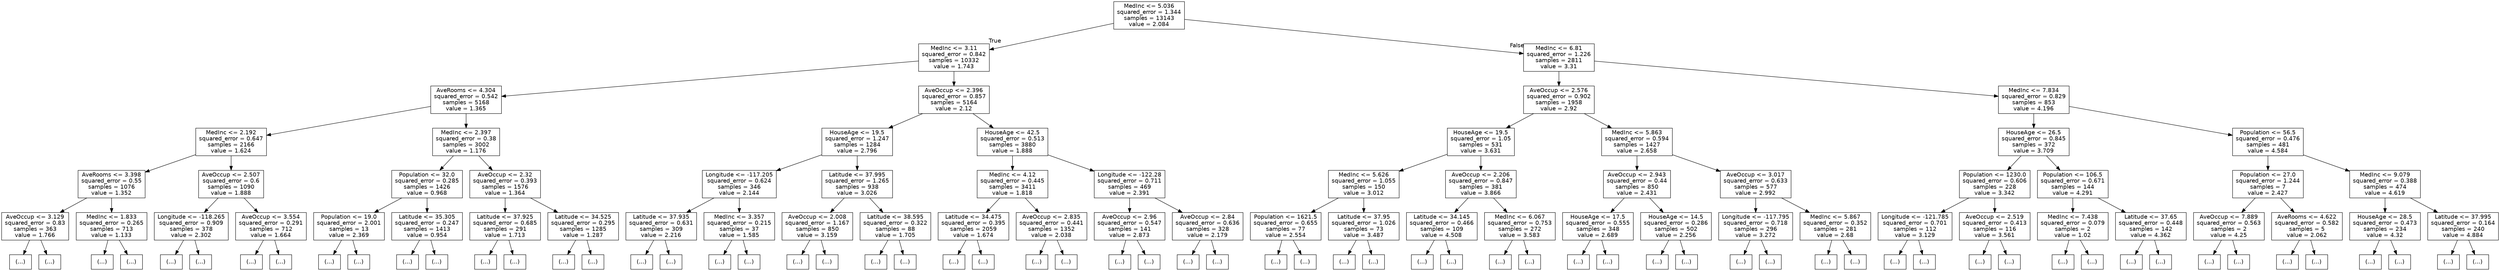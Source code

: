 digraph Tree {
node [shape=box, fontname="helvetica"] ;
edge [fontname="helvetica"] ;
0 [label="MedInc <= 5.036\nsquared_error = 1.344\nsamples = 13143\nvalue = 2.084"] ;
1 [label="MedInc <= 3.11\nsquared_error = 0.842\nsamples = 10332\nvalue = 1.743"] ;
0 -> 1 [labeldistance=2.5, labelangle=45, headlabel="True"] ;
2 [label="AveRooms <= 4.304\nsquared_error = 0.542\nsamples = 5168\nvalue = 1.365"] ;
1 -> 2 ;
3 [label="MedInc <= 2.192\nsquared_error = 0.647\nsamples = 2166\nvalue = 1.624"] ;
2 -> 3 ;
4 [label="AveRooms <= 3.398\nsquared_error = 0.55\nsamples = 1076\nvalue = 1.352"] ;
3 -> 4 ;
5 [label="AveOccup <= 3.129\nsquared_error = 0.83\nsamples = 363\nvalue = 1.766"] ;
4 -> 5 ;
6 [label="(...)"] ;
5 -> 6 ;
347 [label="(...)"] ;
5 -> 347 ;
692 [label="MedInc <= 1.833\nsquared_error = 0.265\nsamples = 713\nvalue = 1.133"] ;
4 -> 692 ;
693 [label="(...)"] ;
692 -> 693 ;
1486 [label="(...)"] ;
692 -> 1486 ;
2101 [label="AveOccup <= 2.507\nsquared_error = 0.6\nsamples = 1090\nvalue = 1.888"] ;
3 -> 2101 ;
2102 [label="Longitude <= -118.265\nsquared_error = 0.909\nsamples = 378\nvalue = 2.302"] ;
2101 -> 2102 ;
2103 [label="(...)"] ;
2102 -> 2103 ;
2574 [label="(...)"] ;
2102 -> 2574 ;
2829 [label="AveOccup <= 3.554\nsquared_error = 0.291\nsamples = 712\nvalue = 1.664"] ;
2101 -> 2829 ;
2830 [label="(...)"] ;
2829 -> 2830 ;
3553 [label="(...)"] ;
2829 -> 3553 ;
4236 [label="MedInc <= 2.397\nsquared_error = 0.38\nsamples = 3002\nvalue = 1.176"] ;
2 -> 4236 ;
4237 [label="Population <= 32.0\nsquared_error = 0.285\nsamples = 1426\nvalue = 0.968"] ;
4236 -> 4237 ;
4238 [label="Population <= 19.0\nsquared_error = 2.001\nsamples = 13\nvalue = 2.369"] ;
4237 -> 4238 ;
4239 [label="(...)"] ;
4238 -> 4239 ;
4252 [label="(...)"] ;
4238 -> 4252 ;
4259 [label="Latitude <= 35.305\nsquared_error = 0.247\nsamples = 1413\nvalue = 0.954"] ;
4237 -> 4259 ;
4260 [label="(...)"] ;
4259 -> 4260 ;
5217 [label="(...)"] ;
4259 -> 5217 ;
7052 [label="AveOccup <= 2.32\nsquared_error = 0.393\nsamples = 1576\nvalue = 1.364"] ;
4236 -> 7052 ;
7053 [label="Latitude <= 37.925\nsquared_error = 0.685\nsamples = 291\nvalue = 1.713"] ;
7052 -> 7053 ;
7054 [label="(...)"] ;
7053 -> 7054 ;
7427 [label="(...)"] ;
7053 -> 7427 ;
7632 [label="Latitude <= 34.525\nsquared_error = 0.295\nsamples = 1285\nvalue = 1.287"] ;
7052 -> 7632 ;
7633 [label="(...)"] ;
7632 -> 7633 ;
8580 [label="(...)"] ;
7632 -> 8580 ;
10183 [label="AveOccup <= 2.396\nsquared_error = 0.857\nsamples = 5164\nvalue = 2.12"] ;
1 -> 10183 ;
10184 [label="HouseAge <= 19.5\nsquared_error = 1.247\nsamples = 1284\nvalue = 2.796"] ;
10183 -> 10184 ;
10185 [label="Longitude <= -117.205\nsquared_error = 0.624\nsamples = 346\nvalue = 2.144"] ;
10184 -> 10185 ;
10186 [label="Latitude <= 37.935\nsquared_error = 0.631\nsamples = 309\nvalue = 2.216"] ;
10185 -> 10186 ;
10187 [label="(...)"] ;
10186 -> 10187 ;
10684 [label="(...)"] ;
10186 -> 10684 ;
10799 [label="MedInc <= 3.357\nsquared_error = 0.215\nsamples = 37\nvalue = 1.585"] ;
10185 -> 10799 ;
10800 [label="(...)"] ;
10799 -> 10800 ;
10821 [label="(...)"] ;
10799 -> 10821 ;
10872 [label="Latitude <= 37.995\nsquared_error = 1.265\nsamples = 938\nvalue = 3.026"] ;
10184 -> 10872 ;
10873 [label="AveOccup <= 2.008\nsquared_error = 1.167\nsamples = 850\nvalue = 3.159"] ;
10872 -> 10873 ;
10874 [label="(...)"] ;
10873 -> 10874 ;
11413 [label="(...)"] ;
10873 -> 11413 ;
12484 [label="Latitude <= 38.595\nsquared_error = 0.322\nsamples = 88\nvalue = 1.705"] ;
10872 -> 12484 ;
12485 [label="(...)"] ;
12484 -> 12485 ;
12612 [label="(...)"] ;
12484 -> 12612 ;
12657 [label="HouseAge <= 42.5\nsquared_error = 0.513\nsamples = 3880\nvalue = 1.888"] ;
10183 -> 12657 ;
12658 [label="MedInc <= 4.12\nsquared_error = 0.445\nsamples = 3411\nvalue = 1.818"] ;
12657 -> 12658 ;
12659 [label="Latitude <= 34.475\nsquared_error = 0.395\nsamples = 2059\nvalue = 1.674"] ;
12658 -> 12659 ;
12660 [label="(...)"] ;
12659 -> 12660 ;
14933 [label="(...)"] ;
12659 -> 14933 ;
16742 [label="AveOccup <= 2.835\nsquared_error = 0.441\nsamples = 1352\nvalue = 2.038"] ;
12658 -> 16742 ;
16743 [label="(...)"] ;
16742 -> 16743 ;
17724 [label="(...)"] ;
16742 -> 17724 ;
19439 [label="Longitude <= -122.28\nsquared_error = 0.711\nsamples = 469\nvalue = 2.391"] ;
12657 -> 19439 ;
19440 [label="AveOccup <= 2.96\nsquared_error = 0.547\nsamples = 141\nvalue = 2.873"] ;
19439 -> 19440 ;
19441 [label="(...)"] ;
19440 -> 19441 ;
19598 [label="(...)"] ;
19440 -> 19598 ;
19715 [label="AveOccup <= 2.84\nsquared_error = 0.636\nsamples = 328\nvalue = 2.179"] ;
19439 -> 19715 ;
19716 [label="(...)"] ;
19715 -> 19716 ;
20101 [label="(...)"] ;
19715 -> 20101 ;
20366 [label="MedInc <= 6.81\nsquared_error = 1.226\nsamples = 2811\nvalue = 3.31"] ;
0 -> 20366 [labeldistance=2.5, labelangle=-45, headlabel="False"] ;
20367 [label="AveOccup <= 2.576\nsquared_error = 0.902\nsamples = 1958\nvalue = 2.92"] ;
20366 -> 20367 ;
20368 [label="HouseAge <= 19.5\nsquared_error = 1.05\nsamples = 531\nvalue = 3.631"] ;
20367 -> 20368 ;
20369 [label="MedInc <= 5.626\nsquared_error = 1.055\nsamples = 150\nvalue = 3.012"] ;
20368 -> 20369 ;
20370 [label="Population <= 1621.5\nsquared_error = 0.655\nsamples = 77\nvalue = 2.554"] ;
20369 -> 20370 ;
20371 [label="(...)"] ;
20370 -> 20371 ;
20482 [label="(...)"] ;
20370 -> 20482 ;
20523 [label="Latitude <= 37.95\nsquared_error = 1.026\nsamples = 73\nvalue = 3.487"] ;
20369 -> 20523 ;
20524 [label="(...)"] ;
20523 -> 20524 ;
20641 [label="(...)"] ;
20523 -> 20641 ;
20658 [label="AveOccup <= 2.206\nsquared_error = 0.847\nsamples = 381\nvalue = 3.866"] ;
20368 -> 20658 ;
20659 [label="Latitude <= 34.145\nsquared_error = 0.466\nsamples = 109\nvalue = 4.508"] ;
20658 -> 20659 ;
20660 [label="(...)"] ;
20659 -> 20660 ;
20719 [label="(...)"] ;
20659 -> 20719 ;
20794 [label="MedInc <= 6.067\nsquared_error = 0.753\nsamples = 272\nvalue = 3.583"] ;
20658 -> 20794 ;
20795 [label="(...)"] ;
20794 -> 20795 ;
21166 [label="(...)"] ;
20794 -> 21166 ;
21317 [label="MedInc <= 5.863\nsquared_error = 0.594\nsamples = 1427\nvalue = 2.658"] ;
20367 -> 21317 ;
21318 [label="AveOccup <= 2.943\nsquared_error = 0.44\nsamples = 850\nvalue = 2.431"] ;
21317 -> 21318 ;
21319 [label="HouseAge <= 17.5\nsquared_error = 0.555\nsamples = 348\nvalue = 2.689"] ;
21318 -> 21319 ;
21320 [label="(...)"] ;
21319 -> 21320 ;
21461 [label="(...)"] ;
21319 -> 21461 ;
22012 [label="HouseAge <= 14.5\nsquared_error = 0.286\nsamples = 502\nvalue = 2.256"] ;
21318 -> 22012 ;
22013 [label="(...)"] ;
22012 -> 22013 ;
22210 [label="(...)"] ;
22012 -> 22210 ;
23009 [label="AveOccup <= 3.017\nsquared_error = 0.633\nsamples = 577\nvalue = 2.992"] ;
21317 -> 23009 ;
23010 [label="Longitude <= -117.795\nsquared_error = 0.718\nsamples = 296\nvalue = 3.272"] ;
23009 -> 23010 ;
23011 [label="(...)"] ;
23010 -> 23011 ;
23478 [label="(...)"] ;
23010 -> 23478 ;
23591 [label="MedInc <= 5.867\nsquared_error = 0.352\nsamples = 281\nvalue = 2.68"] ;
23009 -> 23591 ;
23592 [label="(...)"] ;
23591 -> 23592 ;
23597 [label="(...)"] ;
23591 -> 23597 ;
24150 [label="MedInc <= 7.834\nsquared_error = 0.829\nsamples = 853\nvalue = 4.196"] ;
20366 -> 24150 ;
24151 [label="HouseAge <= 26.5\nsquared_error = 0.845\nsamples = 372\nvalue = 3.709"] ;
24150 -> 24151 ;
24152 [label="Population <= 1230.0\nsquared_error = 0.606\nsamples = 228\nvalue = 3.342"] ;
24151 -> 24152 ;
24153 [label="Longitude <= -121.785\nsquared_error = 0.701\nsamples = 112\nvalue = 3.129"] ;
24152 -> 24153 ;
24154 [label="(...)"] ;
24153 -> 24154 ;
24209 [label="(...)"] ;
24153 -> 24209 ;
24366 [label="AveOccup <= 2.519\nsquared_error = 0.413\nsamples = 116\nvalue = 3.561"] ;
24152 -> 24366 ;
24367 [label="(...)"] ;
24366 -> 24367 ;
24386 [label="(...)"] ;
24366 -> 24386 ;
24591 [label="Population <= 106.5\nsquared_error = 0.671\nsamples = 144\nvalue = 4.291"] ;
24151 -> 24591 ;
24592 [label="MedInc <= 7.438\nsquared_error = 0.079\nsamples = 2\nvalue = 1.02"] ;
24591 -> 24592 ;
24593 [label="(...)"] ;
24592 -> 24593 ;
24594 [label="(...)"] ;
24592 -> 24594 ;
24595 [label="Latitude <= 37.65\nsquared_error = 0.448\nsamples = 142\nvalue = 4.362"] ;
24591 -> 24595 ;
24596 [label="(...)"] ;
24595 -> 24596 ;
24763 [label="(...)"] ;
24595 -> 24763 ;
24824 [label="Population <= 56.5\nsquared_error = 0.476\nsamples = 481\nvalue = 4.584"] ;
24150 -> 24824 ;
24825 [label="Population <= 27.0\nsquared_error = 1.244\nsamples = 7\nvalue = 2.427"] ;
24824 -> 24825 ;
24826 [label="AveOccup <= 7.889\nsquared_error = 0.563\nsamples = 2\nvalue = 4.25"] ;
24825 -> 24826 ;
24827 [label="(...)"] ;
24826 -> 24827 ;
24828 [label="(...)"] ;
24826 -> 24828 ;
24829 [label="AveRooms <= 4.622\nsquared_error = 0.582\nsamples = 5\nvalue = 2.062"] ;
24825 -> 24829 ;
24830 [label="(...)"] ;
24829 -> 24830 ;
24833 [label="(...)"] ;
24829 -> 24833 ;
24838 [label="MedInc <= 9.079\nsquared_error = 0.388\nsamples = 474\nvalue = 4.619"] ;
24824 -> 24838 ;
24839 [label="HouseAge <= 28.5\nsquared_error = 0.473\nsamples = 234\nvalue = 4.32"] ;
24838 -> 24839 ;
24840 [label="(...)"] ;
24839 -> 24840 ;
25087 [label="(...)"] ;
24839 -> 25087 ;
25166 [label="Latitude <= 37.995\nsquared_error = 0.164\nsamples = 240\nvalue = 4.884"] ;
24838 -> 25166 ;
25167 [label="(...)"] ;
25166 -> 25167 ;
25322 [label="(...)"] ;
25166 -> 25322 ;
}